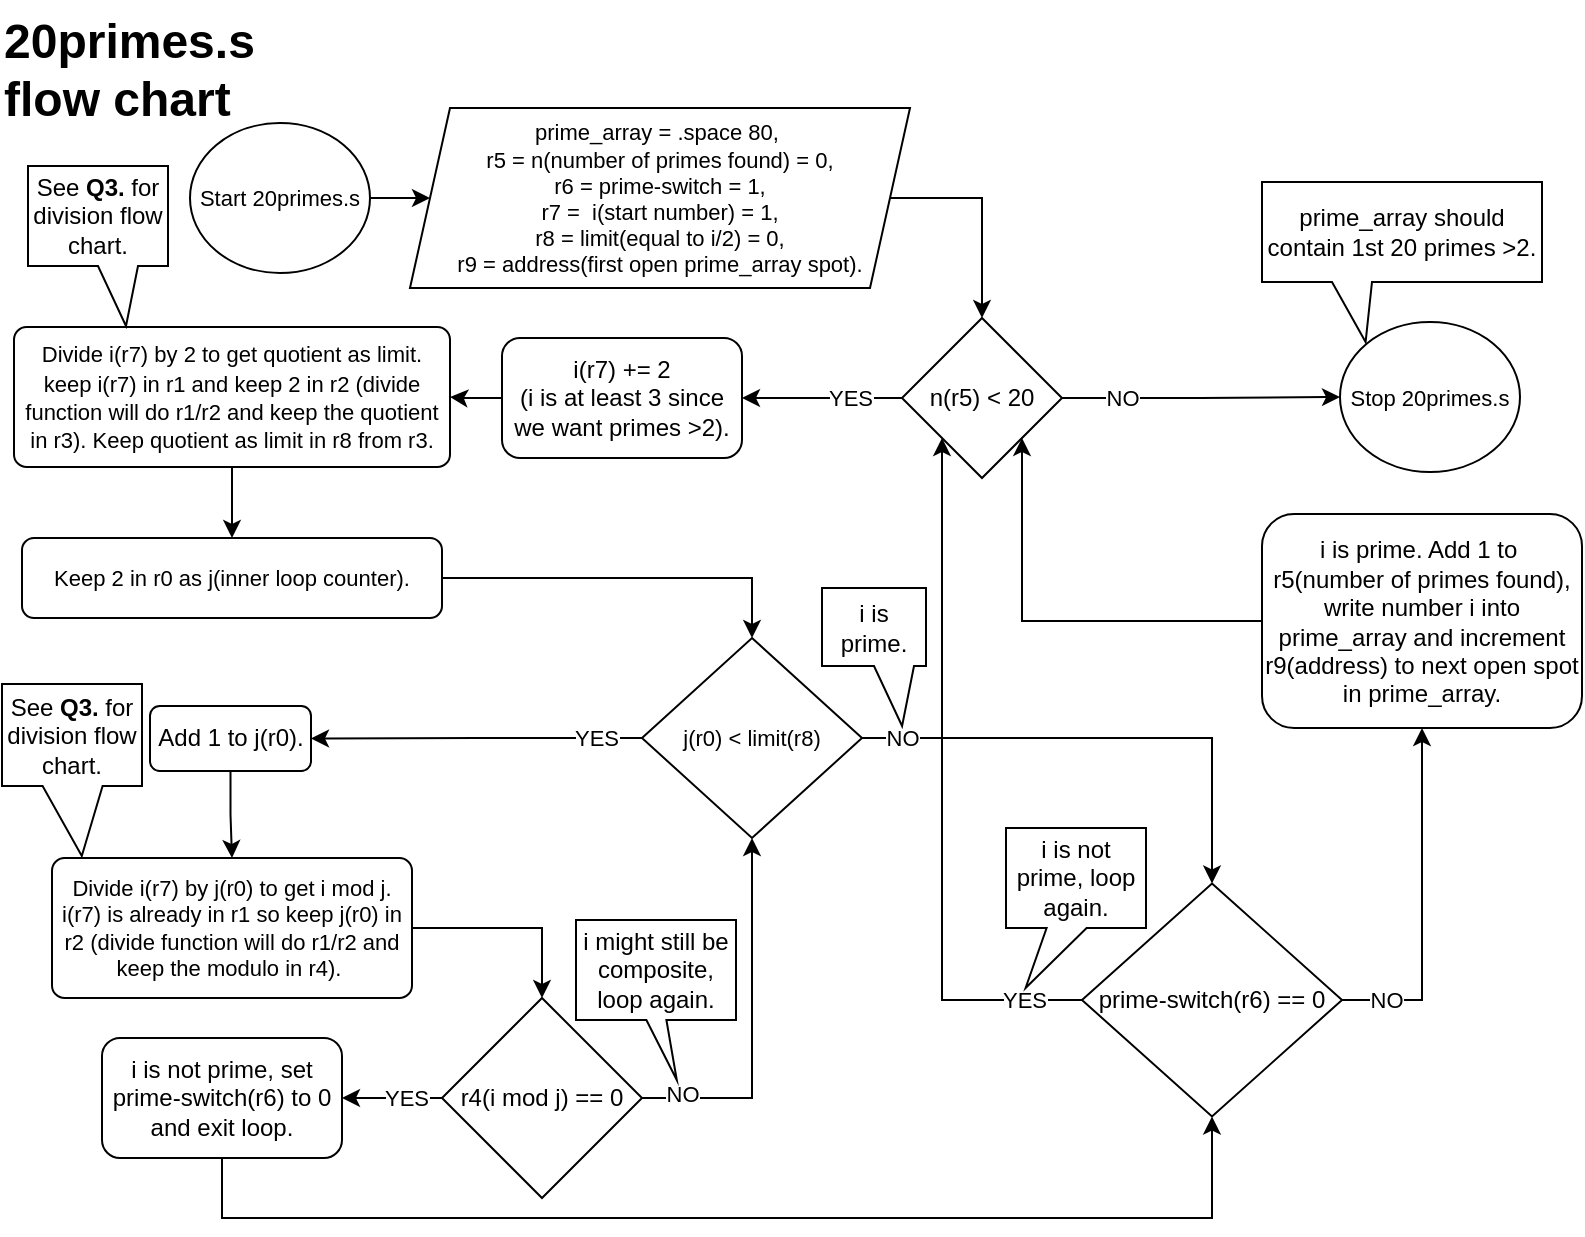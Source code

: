 <mxfile version="24.7.17">
  <diagram id="C5RBs43oDa-KdzZeNtuy" name="Page-1">
    <mxGraphModel dx="1481" dy="811" grid="1" gridSize="10" guides="1" tooltips="1" connect="1" arrows="1" fold="1" page="1" pageScale="1" pageWidth="827" pageHeight="1169" math="0" shadow="0">
      <root>
        <mxCell id="WIyWlLk6GJQsqaUBKTNV-0" />
        <mxCell id="WIyWlLk6GJQsqaUBKTNV-1" parent="WIyWlLk6GJQsqaUBKTNV-0" />
        <mxCell id="cQ4_4YdVN7kmOieFbHOs-3" style="edgeStyle=orthogonalEdgeStyle;rounded=0;orthogonalLoop=1;jettySize=auto;html=1;" parent="WIyWlLk6GJQsqaUBKTNV-1" source="cQ4_4YdVN7kmOieFbHOs-0" target="cQ4_4YdVN7kmOieFbHOs-2" edge="1">
          <mxGeometry relative="1" as="geometry" />
        </mxCell>
        <mxCell id="cQ4_4YdVN7kmOieFbHOs-0" value="Start 20primes.s" style="ellipse;whiteSpace=wrap;html=1;fontSize=11;" parent="WIyWlLk6GJQsqaUBKTNV-1" vertex="1">
          <mxGeometry x="112" y="107.5" width="90" height="75" as="geometry" />
        </mxCell>
        <mxCell id="J-oFv2lPrlL1pE4jfR2Q-45" style="edgeStyle=orthogonalEdgeStyle;rounded=0;orthogonalLoop=1;jettySize=auto;html=1;entryX=0.5;entryY=0;entryDx=0;entryDy=0;exitX=1;exitY=0.5;exitDx=0;exitDy=0;" edge="1" parent="WIyWlLk6GJQsqaUBKTNV-1" source="cQ4_4YdVN7kmOieFbHOs-2" target="J-oFv2lPrlL1pE4jfR2Q-0">
          <mxGeometry relative="1" as="geometry">
            <Array as="points">
              <mxPoint x="508" y="145" />
            </Array>
          </mxGeometry>
        </mxCell>
        <mxCell id="cQ4_4YdVN7kmOieFbHOs-2" value="&lt;font style=&quot;font-size: 11px;&quot;&gt;prime_array = .space 80,&amp;nbsp;&lt;/font&gt;&lt;div style=&quot;font-size: 11px;&quot;&gt;&lt;font style=&quot;font-size: 11px;&quot;&gt;r5 = n(number of primes found) = 0,&lt;/font&gt;&lt;/div&gt;&lt;div style=&quot;font-size: 11px;&quot;&gt;&lt;font style=&quot;font-size: 11px;&quot;&gt;r6 = prime-switch = 1,&lt;/font&gt;&lt;/div&gt;&lt;div style=&quot;font-size: 11px;&quot;&gt;&lt;font style=&quot;font-size: 11px;&quot;&gt;r7 =&amp;nbsp; i(start number) = 1,&lt;/font&gt;&lt;/div&gt;&lt;div style=&quot;font-size: 11px;&quot;&gt;&lt;font style=&quot;font-size: 11px;&quot;&gt;r8 = limit(equal to i/2) = 0,&lt;/font&gt;&lt;/div&gt;&lt;div style=&quot;font-size: 11px;&quot;&gt;&lt;font style=&quot;font-size: 11px;&quot;&gt;r9 = address(first open prime_array spot).&lt;/font&gt;&lt;/div&gt;" style="shape=parallelogram;perimeter=parallelogramPerimeter;whiteSpace=wrap;html=1;fixedSize=1;" parent="WIyWlLk6GJQsqaUBKTNV-1" vertex="1">
          <mxGeometry x="222" y="100" width="250" height="90" as="geometry" />
        </mxCell>
        <mxCell id="J-oFv2lPrlL1pE4jfR2Q-4" value="YES" style="edgeStyle=orthogonalEdgeStyle;rounded=0;orthogonalLoop=1;jettySize=auto;html=1;exitX=0;exitY=0.5;exitDx=0;exitDy=0;entryX=1;entryY=0.5;entryDx=0;entryDy=0;" edge="1" parent="WIyWlLk6GJQsqaUBKTNV-1" source="J-oFv2lPrlL1pE4jfR2Q-0" target="J-oFv2lPrlL1pE4jfR2Q-3">
          <mxGeometry x="-0.333" relative="1" as="geometry">
            <mxPoint as="offset" />
          </mxGeometry>
        </mxCell>
        <mxCell id="J-oFv2lPrlL1pE4jfR2Q-61" value="NO" style="edgeStyle=orthogonalEdgeStyle;rounded=0;orthogonalLoop=1;jettySize=auto;html=1;entryX=0;entryY=0.5;entryDx=0;entryDy=0;" edge="1" parent="WIyWlLk6GJQsqaUBKTNV-1" source="J-oFv2lPrlL1pE4jfR2Q-0" target="J-oFv2lPrlL1pE4jfR2Q-60">
          <mxGeometry x="-0.57" relative="1" as="geometry">
            <mxPoint as="offset" />
          </mxGeometry>
        </mxCell>
        <mxCell id="J-oFv2lPrlL1pE4jfR2Q-0" value="n(r5) &amp;lt; 20" style="rhombus;whiteSpace=wrap;html=1;" vertex="1" parent="WIyWlLk6GJQsqaUBKTNV-1">
          <mxGeometry x="468" y="205" width="80" height="80" as="geometry" />
        </mxCell>
        <mxCell id="J-oFv2lPrlL1pE4jfR2Q-11" style="edgeStyle=orthogonalEdgeStyle;rounded=0;orthogonalLoop=1;jettySize=auto;html=1;entryX=1;entryY=0.5;entryDx=0;entryDy=0;" edge="1" parent="WIyWlLk6GJQsqaUBKTNV-1" source="J-oFv2lPrlL1pE4jfR2Q-3" target="J-oFv2lPrlL1pE4jfR2Q-5">
          <mxGeometry relative="1" as="geometry" />
        </mxCell>
        <mxCell id="J-oFv2lPrlL1pE4jfR2Q-3" value="i(r7) += 2&lt;div&gt;(i is at least 3 since we want primes &amp;gt;2).&lt;/div&gt;" style="rounded=1;whiteSpace=wrap;html=1;" vertex="1" parent="WIyWlLk6GJQsqaUBKTNV-1">
          <mxGeometry x="268" y="215" width="120" height="60" as="geometry" />
        </mxCell>
        <mxCell id="J-oFv2lPrlL1pE4jfR2Q-13" style="edgeStyle=orthogonalEdgeStyle;rounded=0;orthogonalLoop=1;jettySize=auto;html=1;entryX=0.5;entryY=0;entryDx=0;entryDy=0;" edge="1" parent="WIyWlLk6GJQsqaUBKTNV-1" source="J-oFv2lPrlL1pE4jfR2Q-5" target="J-oFv2lPrlL1pE4jfR2Q-9">
          <mxGeometry relative="1" as="geometry" />
        </mxCell>
        <mxCell id="J-oFv2lPrlL1pE4jfR2Q-5" value="&lt;div style=&quot;font-size: 11px;&quot;&gt;&lt;font style=&quot;font-size: 11px;&quot;&gt;Divide i(r7) by 2 to get quotient as limit.&lt;/font&gt;&lt;/div&gt;&lt;font style=&quot;font-size: 11px;&quot;&gt;keep i(r7) in r1 and keep 2 in r2 (divide function will do r1/r2 and keep the quotient in r3). Keep quotient as limit in r8 from r3.&lt;/font&gt;&lt;span style=&quot;color: rgba(0, 0, 0, 0); font-family: monospace; font-size: 0px; text-align: start; text-wrap: nowrap; background-color: initial;&quot;&gt;%3CmxGraphModel%3E%3Croot%3E%3CmxCell%20id%3D%220%22%2F%3E%3CmxCell%20id%3D%221%22%20parent%3D%220%22%2F%3E%3CmxCell%20id%3D%222%22%20value%3D%22n(r5)%26amp%3Bnbsp%3B%22%20style%3D%22rhombus%3BwhiteSpace%3Dwrap%3Bhtml%3D1%3B%22%20vertex%3D%221%22%20parent%3D%221%22%3E%3CmxGeometry%20x%3D%22480%22%20y%3D%2290%22%20width%3D%2280%22%20height%3D%2280%22%20as%3D%22geometry%22%2F%3E%3C%2FmxCell%3E%3C%2Froot%3E%3C%2FmxGraphModel%3E&lt;/span&gt;" style="rounded=1;whiteSpace=wrap;html=1;arcSize=9;" vertex="1" parent="WIyWlLk6GJQsqaUBKTNV-1">
          <mxGeometry x="24" y="209.5" width="218" height="70" as="geometry" />
        </mxCell>
        <mxCell id="J-oFv2lPrlL1pE4jfR2Q-25" style="edgeStyle=orthogonalEdgeStyle;rounded=0;orthogonalLoop=1;jettySize=auto;html=1;entryX=0.5;entryY=0;entryDx=0;entryDy=0;exitX=1;exitY=0.5;exitDx=0;exitDy=0;" edge="1" parent="WIyWlLk6GJQsqaUBKTNV-1" source="J-oFv2lPrlL1pE4jfR2Q-9" target="J-oFv2lPrlL1pE4jfR2Q-14">
          <mxGeometry relative="1" as="geometry">
            <mxPoint x="318" y="335" as="targetPoint" />
          </mxGeometry>
        </mxCell>
        <mxCell id="J-oFv2lPrlL1pE4jfR2Q-9" value="&lt;font style=&quot;font-size: 11px;&quot;&gt;Keep 2 in r0 as j(inner loop counter).&lt;/font&gt;" style="rounded=1;whiteSpace=wrap;html=1;" vertex="1" parent="WIyWlLk6GJQsqaUBKTNV-1">
          <mxGeometry x="28" y="315" width="210" height="40" as="geometry" />
        </mxCell>
        <mxCell id="J-oFv2lPrlL1pE4jfR2Q-17" style="edgeStyle=orthogonalEdgeStyle;rounded=0;orthogonalLoop=1;jettySize=auto;html=1;" edge="1" parent="WIyWlLk6GJQsqaUBKTNV-1" source="J-oFv2lPrlL1pE4jfR2Q-14" target="J-oFv2lPrlL1pE4jfR2Q-15">
          <mxGeometry relative="1" as="geometry" />
        </mxCell>
        <mxCell id="J-oFv2lPrlL1pE4jfR2Q-18" value="YES" style="edgeLabel;html=1;align=center;verticalAlign=middle;resizable=0;points=[];" vertex="1" connectable="0" parent="J-oFv2lPrlL1pE4jfR2Q-17">
          <mxGeometry x="-0.094" relative="1" as="geometry">
            <mxPoint x="52" as="offset" />
          </mxGeometry>
        </mxCell>
        <mxCell id="J-oFv2lPrlL1pE4jfR2Q-38" style="edgeStyle=orthogonalEdgeStyle;rounded=0;orthogonalLoop=1;jettySize=auto;html=1;exitX=1;exitY=0.5;exitDx=0;exitDy=0;entryX=0.5;entryY=0;entryDx=0;entryDy=0;" edge="1" parent="WIyWlLk6GJQsqaUBKTNV-1" source="J-oFv2lPrlL1pE4jfR2Q-14" target="J-oFv2lPrlL1pE4jfR2Q-49">
          <mxGeometry relative="1" as="geometry">
            <mxPoint x="518" y="495" as="targetPoint" />
            <Array as="points">
              <mxPoint x="623" y="415" />
            </Array>
          </mxGeometry>
        </mxCell>
        <mxCell id="J-oFv2lPrlL1pE4jfR2Q-39" value="NO" style="edgeLabel;html=1;align=center;verticalAlign=middle;resizable=0;points=[];" vertex="1" connectable="0" parent="J-oFv2lPrlL1pE4jfR2Q-38">
          <mxGeometry x="-0.939" y="-2" relative="1" as="geometry">
            <mxPoint x="12" y="-2" as="offset" />
          </mxGeometry>
        </mxCell>
        <mxCell id="J-oFv2lPrlL1pE4jfR2Q-14" value="&lt;font style=&quot;font-size: 11px;&quot;&gt;j(r0) &amp;lt; limit(r8)&lt;/font&gt;" style="rhombus;whiteSpace=wrap;html=1;" vertex="1" parent="WIyWlLk6GJQsqaUBKTNV-1">
          <mxGeometry x="338" y="365" width="110" height="100" as="geometry" />
        </mxCell>
        <mxCell id="J-oFv2lPrlL1pE4jfR2Q-23" style="edgeStyle=orthogonalEdgeStyle;rounded=0;orthogonalLoop=1;jettySize=auto;html=1;entryX=0.5;entryY=0;entryDx=0;entryDy=0;" edge="1" parent="WIyWlLk6GJQsqaUBKTNV-1" source="J-oFv2lPrlL1pE4jfR2Q-15" target="J-oFv2lPrlL1pE4jfR2Q-19">
          <mxGeometry relative="1" as="geometry" />
        </mxCell>
        <mxCell id="J-oFv2lPrlL1pE4jfR2Q-15" value="Add 1 to j(r0)." style="rounded=1;whiteSpace=wrap;html=1;" vertex="1" parent="WIyWlLk6GJQsqaUBKTNV-1">
          <mxGeometry x="92" y="399" width="80.5" height="32.5" as="geometry" />
        </mxCell>
        <mxCell id="J-oFv2lPrlL1pE4jfR2Q-27" style="edgeStyle=orthogonalEdgeStyle;rounded=0;orthogonalLoop=1;jettySize=auto;html=1;entryX=0.5;entryY=0;entryDx=0;entryDy=0;" edge="1" parent="WIyWlLk6GJQsqaUBKTNV-1" source="J-oFv2lPrlL1pE4jfR2Q-19" target="J-oFv2lPrlL1pE4jfR2Q-26">
          <mxGeometry relative="1" as="geometry" />
        </mxCell>
        <mxCell id="J-oFv2lPrlL1pE4jfR2Q-19" value="&lt;div style=&quot;font-size: 11px;&quot;&gt;&lt;font style=&quot;font-size: 11px;&quot;&gt;Divide i(r7) by j(r0) to get i mod j. &lt;/font&gt;&lt;font style=&quot;background-color: initial;&quot;&gt;i(r7) is already in r1 so keep j(r0) in r2 (divide function will do r1/r2 and keep the modulo in r4). &lt;/font&gt;&lt;span style=&quot;background-color: initial; text-wrap: nowrap; color: rgba(0, 0, 0, 0); font-family: monospace; text-align: start; font-size: 0px;&quot;&gt;3CmxGraphModel%3E%3Croot%3E%3CmxCell%20id%3D%220%22%2F%3E%3CmxCell%20id%3D%221%22%20parent%3D%220%22%2F%3E%3CmxCell%20id%3D%222%22%20value%3D%22n(r5)%26amp%3Bnbsp%3B%22%20style%3D%22rhombus%3BwhiteSpace%3Dwrap%3Bhtml%3D1%3B%22%20vertex%3D%221%22%20parent%3D%221%22%3E%3CmxGeometry%20x%3D%22480%22%20y%3D%2290%22%20width%3D%2280%22%20height%3D%2280%22%20as%3D%22geometry%22%2F%3E%3C%2FmxCell%3E%3C%2Froot%3E%3C%2FmxGraphModel%3E&lt;/span&gt;&lt;/div&gt;" style="rounded=1;whiteSpace=wrap;html=1;arcSize=9;" vertex="1" parent="WIyWlLk6GJQsqaUBKTNV-1">
          <mxGeometry x="43" y="475" width="180" height="70" as="geometry" />
        </mxCell>
        <mxCell id="J-oFv2lPrlL1pE4jfR2Q-32" style="edgeStyle=orthogonalEdgeStyle;rounded=0;orthogonalLoop=1;jettySize=auto;html=1;exitX=0;exitY=0.5;exitDx=0;exitDy=0;" edge="1" parent="WIyWlLk6GJQsqaUBKTNV-1" source="J-oFv2lPrlL1pE4jfR2Q-26" target="J-oFv2lPrlL1pE4jfR2Q-28">
          <mxGeometry relative="1" as="geometry" />
        </mxCell>
        <mxCell id="J-oFv2lPrlL1pE4jfR2Q-37" value="YES" style="edgeLabel;html=1;align=center;verticalAlign=middle;resizable=0;points=[];" vertex="1" connectable="0" parent="J-oFv2lPrlL1pE4jfR2Q-32">
          <mxGeometry x="-0.04" relative="1" as="geometry">
            <mxPoint x="6" as="offset" />
          </mxGeometry>
        </mxCell>
        <mxCell id="J-oFv2lPrlL1pE4jfR2Q-35" style="edgeStyle=orthogonalEdgeStyle;rounded=0;orthogonalLoop=1;jettySize=auto;html=1;exitX=1;exitY=0.5;exitDx=0;exitDy=0;" edge="1" parent="WIyWlLk6GJQsqaUBKTNV-1" source="J-oFv2lPrlL1pE4jfR2Q-26" target="J-oFv2lPrlL1pE4jfR2Q-14">
          <mxGeometry relative="1" as="geometry" />
        </mxCell>
        <mxCell id="J-oFv2lPrlL1pE4jfR2Q-36" value="NO" style="edgeLabel;html=1;align=center;verticalAlign=middle;resizable=0;points=[];" vertex="1" connectable="0" parent="J-oFv2lPrlL1pE4jfR2Q-35">
          <mxGeometry x="-0.788" y="2" relative="1" as="geometry">
            <mxPoint as="offset" />
          </mxGeometry>
        </mxCell>
        <mxCell id="J-oFv2lPrlL1pE4jfR2Q-26" value="r4(i mod j) == 0" style="rhombus;whiteSpace=wrap;html=1;" vertex="1" parent="WIyWlLk6GJQsqaUBKTNV-1">
          <mxGeometry x="238" y="545" width="100" height="100" as="geometry" />
        </mxCell>
        <mxCell id="J-oFv2lPrlL1pE4jfR2Q-41" style="edgeStyle=orthogonalEdgeStyle;rounded=0;orthogonalLoop=1;jettySize=auto;html=1;exitX=0.5;exitY=1;exitDx=0;exitDy=0;entryX=0.5;entryY=1;entryDx=0;entryDy=0;" edge="1" parent="WIyWlLk6GJQsqaUBKTNV-1" source="J-oFv2lPrlL1pE4jfR2Q-28" target="J-oFv2lPrlL1pE4jfR2Q-49">
          <mxGeometry relative="1" as="geometry">
            <mxPoint x="518" y="575" as="targetPoint" />
            <Array as="points">
              <mxPoint x="128" y="655" />
              <mxPoint x="623" y="655" />
            </Array>
          </mxGeometry>
        </mxCell>
        <mxCell id="J-oFv2lPrlL1pE4jfR2Q-28" value="i is not prime, set prime-switch(r6) to 0 and exit loop." style="rounded=1;whiteSpace=wrap;html=1;" vertex="1" parent="WIyWlLk6GJQsqaUBKTNV-1">
          <mxGeometry x="68" y="565" width="120" height="60" as="geometry" />
        </mxCell>
        <mxCell id="J-oFv2lPrlL1pE4jfR2Q-40" value="i might still be composite, loop again." style="shape=callout;whiteSpace=wrap;html=1;perimeter=calloutPerimeter;size=30;position=0.44;position2=0.63;base=10;" vertex="1" parent="WIyWlLk6GJQsqaUBKTNV-1">
          <mxGeometry x="305" y="506" width="80" height="80" as="geometry" />
        </mxCell>
        <mxCell id="J-oFv2lPrlL1pE4jfR2Q-46" value="See &lt;b&gt;Q3.&lt;/b&gt;&amp;nbsp;for division flow chart." style="shape=callout;whiteSpace=wrap;html=1;perimeter=calloutPerimeter;position2=0.7;" vertex="1" parent="WIyWlLk6GJQsqaUBKTNV-1">
          <mxGeometry x="31" y="129" width="70" height="80" as="geometry" />
        </mxCell>
        <mxCell id="J-oFv2lPrlL1pE4jfR2Q-48" value="See &lt;b&gt;Q3.&lt;/b&gt;&amp;nbsp;for division flow chart." style="shape=callout;whiteSpace=wrap;html=1;perimeter=calloutPerimeter;position2=0.57;size=35;position=0.29;base=30;" vertex="1" parent="WIyWlLk6GJQsqaUBKTNV-1">
          <mxGeometry x="18" y="388" width="70" height="86" as="geometry" />
        </mxCell>
        <mxCell id="J-oFv2lPrlL1pE4jfR2Q-52" style="edgeStyle=orthogonalEdgeStyle;rounded=0;orthogonalLoop=1;jettySize=auto;html=1;entryX=0;entryY=1;entryDx=0;entryDy=0;exitX=0;exitY=0.5;exitDx=0;exitDy=0;" edge="1" parent="WIyWlLk6GJQsqaUBKTNV-1" source="J-oFv2lPrlL1pE4jfR2Q-49" target="J-oFv2lPrlL1pE4jfR2Q-0">
          <mxGeometry relative="1" as="geometry">
            <mxPoint x="498" y="330" as="targetPoint" />
          </mxGeometry>
        </mxCell>
        <mxCell id="J-oFv2lPrlL1pE4jfR2Q-53" value="YES" style="edgeLabel;html=1;align=center;verticalAlign=middle;resizable=0;points=[];" vertex="1" connectable="0" parent="J-oFv2lPrlL1pE4jfR2Q-52">
          <mxGeometry x="-0.882" y="-2" relative="1" as="geometry">
            <mxPoint x="-9" y="2" as="offset" />
          </mxGeometry>
        </mxCell>
        <mxCell id="J-oFv2lPrlL1pE4jfR2Q-56" style="edgeStyle=orthogonalEdgeStyle;rounded=0;orthogonalLoop=1;jettySize=auto;html=1;exitX=1;exitY=0.5;exitDx=0;exitDy=0;entryX=0.5;entryY=1;entryDx=0;entryDy=0;" edge="1" parent="WIyWlLk6GJQsqaUBKTNV-1" source="J-oFv2lPrlL1pE4jfR2Q-49" target="J-oFv2lPrlL1pE4jfR2Q-55">
          <mxGeometry relative="1" as="geometry" />
        </mxCell>
        <mxCell id="J-oFv2lPrlL1pE4jfR2Q-57" value="NO" style="edgeLabel;html=1;align=center;verticalAlign=middle;resizable=0;points=[];" vertex="1" connectable="0" parent="J-oFv2lPrlL1pE4jfR2Q-56">
          <mxGeometry x="-0.756" relative="1" as="geometry">
            <mxPoint as="offset" />
          </mxGeometry>
        </mxCell>
        <mxCell id="J-oFv2lPrlL1pE4jfR2Q-49" value="prime-switch(r6) == 0" style="rhombus;whiteSpace=wrap;html=1;" vertex="1" parent="WIyWlLk6GJQsqaUBKTNV-1">
          <mxGeometry x="558" y="487.75" width="130" height="116.5" as="geometry" />
        </mxCell>
        <mxCell id="J-oFv2lPrlL1pE4jfR2Q-54" value="i is not prime, loop again." style="shape=callout;whiteSpace=wrap;html=1;perimeter=calloutPerimeter;size=30;position=0.29;position2=0.14;" vertex="1" parent="WIyWlLk6GJQsqaUBKTNV-1">
          <mxGeometry x="520" y="460" width="70" height="80" as="geometry" />
        </mxCell>
        <mxCell id="J-oFv2lPrlL1pE4jfR2Q-59" style="edgeStyle=orthogonalEdgeStyle;rounded=0;orthogonalLoop=1;jettySize=auto;html=1;entryX=1;entryY=1;entryDx=0;entryDy=0;" edge="1" parent="WIyWlLk6GJQsqaUBKTNV-1" source="J-oFv2lPrlL1pE4jfR2Q-55" target="J-oFv2lPrlL1pE4jfR2Q-0">
          <mxGeometry relative="1" as="geometry" />
        </mxCell>
        <mxCell id="J-oFv2lPrlL1pE4jfR2Q-55" value="i is prime. Add 1 to&amp;nbsp;&lt;div&gt;r5(number of primes found), write number i into prime_array and increment r9(address) to next open spot in prime_array.&lt;/div&gt;" style="rounded=1;whiteSpace=wrap;html=1;" vertex="1" parent="WIyWlLk6GJQsqaUBKTNV-1">
          <mxGeometry x="648" y="303" width="160" height="107" as="geometry" />
        </mxCell>
        <mxCell id="J-oFv2lPrlL1pE4jfR2Q-60" value="Stop 20primes.s" style="ellipse;whiteSpace=wrap;html=1;fontSize=11;" vertex="1" parent="WIyWlLk6GJQsqaUBKTNV-1">
          <mxGeometry x="687" y="207" width="90" height="75" as="geometry" />
        </mxCell>
        <mxCell id="J-oFv2lPrlL1pE4jfR2Q-63" value="prime_array should contain 1st 20 primes &amp;gt;2." style="shape=callout;whiteSpace=wrap;html=1;perimeter=calloutPerimeter;size=30;position=0.25;position2=0.37;" vertex="1" parent="WIyWlLk6GJQsqaUBKTNV-1">
          <mxGeometry x="648" y="137" width="140" height="80" as="geometry" />
        </mxCell>
        <mxCell id="J-oFv2lPrlL1pE4jfR2Q-64" value="&lt;h1 style=&quot;margin-top: 0px;&quot;&gt;20primes.s flow chart&lt;/h1&gt;" style="text;html=1;whiteSpace=wrap;overflow=hidden;rounded=0;" vertex="1" parent="WIyWlLk6GJQsqaUBKTNV-1">
          <mxGeometry x="17" y="46" width="180" height="120" as="geometry" />
        </mxCell>
        <mxCell id="J-oFv2lPrlL1pE4jfR2Q-65" value="i is prime." style="shape=callout;whiteSpace=wrap;html=1;perimeter=calloutPerimeter;position2=0.77;" vertex="1" parent="WIyWlLk6GJQsqaUBKTNV-1">
          <mxGeometry x="428" y="340" width="52" height="69" as="geometry" />
        </mxCell>
      </root>
    </mxGraphModel>
  </diagram>
</mxfile>
